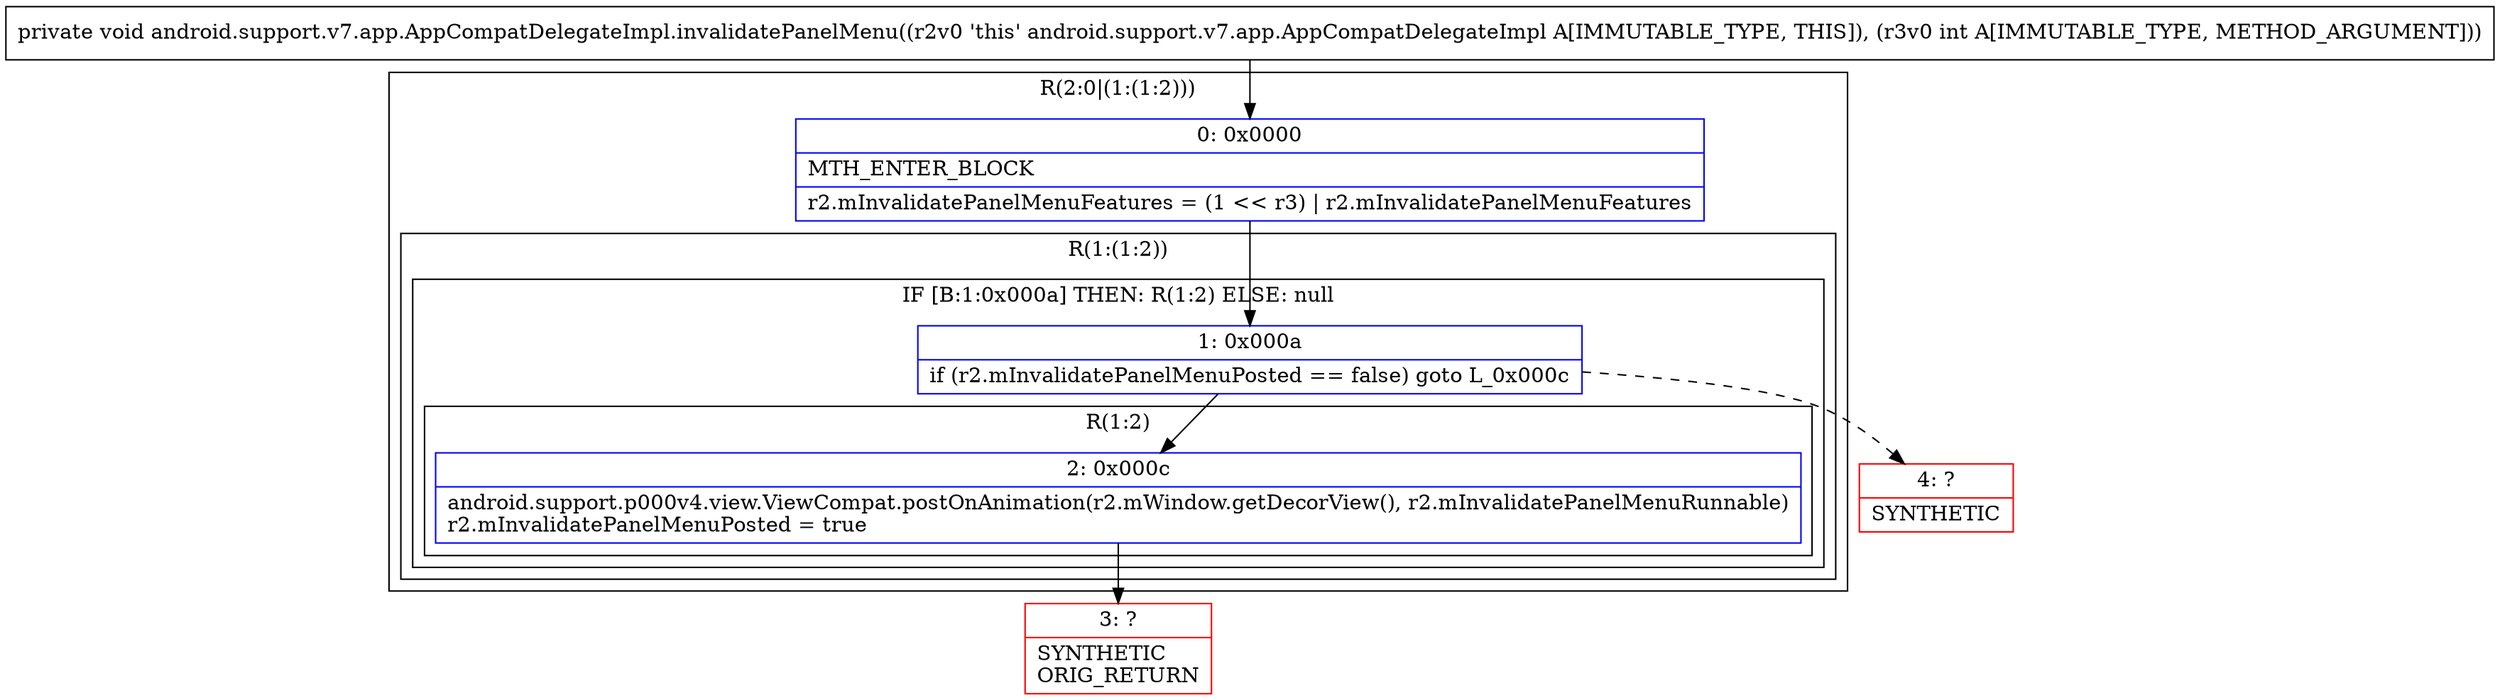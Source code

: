digraph "CFG forandroid.support.v7.app.AppCompatDelegateImpl.invalidatePanelMenu(I)V" {
subgraph cluster_Region_605790879 {
label = "R(2:0|(1:(1:2)))";
node [shape=record,color=blue];
Node_0 [shape=record,label="{0\:\ 0x0000|MTH_ENTER_BLOCK\l|r2.mInvalidatePanelMenuFeatures = (1 \<\< r3) \| r2.mInvalidatePanelMenuFeatures\l}"];
subgraph cluster_Region_451487140 {
label = "R(1:(1:2))";
node [shape=record,color=blue];
subgraph cluster_IfRegion_853092397 {
label = "IF [B:1:0x000a] THEN: R(1:2) ELSE: null";
node [shape=record,color=blue];
Node_1 [shape=record,label="{1\:\ 0x000a|if (r2.mInvalidatePanelMenuPosted == false) goto L_0x000c\l}"];
subgraph cluster_Region_226090240 {
label = "R(1:2)";
node [shape=record,color=blue];
Node_2 [shape=record,label="{2\:\ 0x000c|android.support.p000v4.view.ViewCompat.postOnAnimation(r2.mWindow.getDecorView(), r2.mInvalidatePanelMenuRunnable)\lr2.mInvalidatePanelMenuPosted = true\l}"];
}
}
}
}
Node_3 [shape=record,color=red,label="{3\:\ ?|SYNTHETIC\lORIG_RETURN\l}"];
Node_4 [shape=record,color=red,label="{4\:\ ?|SYNTHETIC\l}"];
MethodNode[shape=record,label="{private void android.support.v7.app.AppCompatDelegateImpl.invalidatePanelMenu((r2v0 'this' android.support.v7.app.AppCompatDelegateImpl A[IMMUTABLE_TYPE, THIS]), (r3v0 int A[IMMUTABLE_TYPE, METHOD_ARGUMENT])) }"];
MethodNode -> Node_0;
Node_0 -> Node_1;
Node_1 -> Node_2;
Node_1 -> Node_4[style=dashed];
Node_2 -> Node_3;
}

